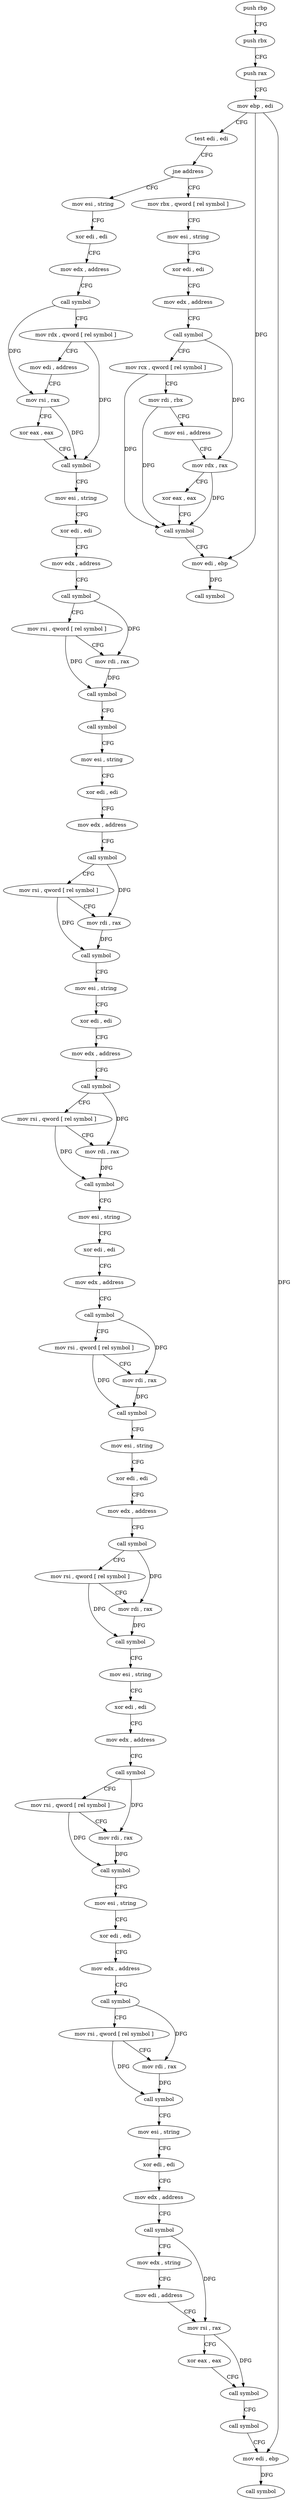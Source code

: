 digraph "func" {
"4200272" [label = "push rbp" ]
"4200273" [label = "push rbx" ]
"4200274" [label = "push rax" ]
"4200275" [label = "mov ebp , edi" ]
"4200277" [label = "test edi , edi" ]
"4200279" [label = "jne address" ]
"4200602" [label = "mov rbx , qword [ rel symbol ]" ]
"4200285" [label = "mov esi , string" ]
"4200609" [label = "mov esi , string" ]
"4200614" [label = "xor edi , edi" ]
"4200616" [label = "mov edx , address" ]
"4200621" [label = "call symbol" ]
"4200626" [label = "mov rcx , qword [ rel symbol ]" ]
"4200633" [label = "mov rdi , rbx" ]
"4200636" [label = "mov esi , address" ]
"4200641" [label = "mov rdx , rax" ]
"4200644" [label = "xor eax , eax" ]
"4200646" [label = "call symbol" ]
"4200651" [label = "mov edi , ebp" ]
"4200653" [label = "call symbol" ]
"4200290" [label = "xor edi , edi" ]
"4200292" [label = "mov edx , address" ]
"4200297" [label = "call symbol" ]
"4200302" [label = "mov rdx , qword [ rel symbol ]" ]
"4200309" [label = "mov edi , address" ]
"4200314" [label = "mov rsi , rax" ]
"4200317" [label = "xor eax , eax" ]
"4200319" [label = "call symbol" ]
"4200324" [label = "mov esi , string" ]
"4200329" [label = "xor edi , edi" ]
"4200331" [label = "mov edx , address" ]
"4200336" [label = "call symbol" ]
"4200341" [label = "mov rsi , qword [ rel symbol ]" ]
"4200348" [label = "mov rdi , rax" ]
"4200351" [label = "call symbol" ]
"4200356" [label = "call symbol" ]
"4200361" [label = "mov esi , string" ]
"4200366" [label = "xor edi , edi" ]
"4200368" [label = "mov edx , address" ]
"4200373" [label = "call symbol" ]
"4200378" [label = "mov rsi , qword [ rel symbol ]" ]
"4200385" [label = "mov rdi , rax" ]
"4200388" [label = "call symbol" ]
"4200393" [label = "mov esi , string" ]
"4200398" [label = "xor edi , edi" ]
"4200400" [label = "mov edx , address" ]
"4200405" [label = "call symbol" ]
"4200410" [label = "mov rsi , qword [ rel symbol ]" ]
"4200417" [label = "mov rdi , rax" ]
"4200420" [label = "call symbol" ]
"4200425" [label = "mov esi , string" ]
"4200430" [label = "xor edi , edi" ]
"4200432" [label = "mov edx , address" ]
"4200437" [label = "call symbol" ]
"4200442" [label = "mov rsi , qword [ rel symbol ]" ]
"4200449" [label = "mov rdi , rax" ]
"4200452" [label = "call symbol" ]
"4200457" [label = "mov esi , string" ]
"4200462" [label = "xor edi , edi" ]
"4200464" [label = "mov edx , address" ]
"4200469" [label = "call symbol" ]
"4200474" [label = "mov rsi , qword [ rel symbol ]" ]
"4200481" [label = "mov rdi , rax" ]
"4200484" [label = "call symbol" ]
"4200489" [label = "mov esi , string" ]
"4200494" [label = "xor edi , edi" ]
"4200496" [label = "mov edx , address" ]
"4200501" [label = "call symbol" ]
"4200506" [label = "mov rsi , qword [ rel symbol ]" ]
"4200513" [label = "mov rdi , rax" ]
"4200516" [label = "call symbol" ]
"4200521" [label = "mov esi , string" ]
"4200526" [label = "xor edi , edi" ]
"4200528" [label = "mov edx , address" ]
"4200533" [label = "call symbol" ]
"4200538" [label = "mov rsi , qword [ rel symbol ]" ]
"4200545" [label = "mov rdi , rax" ]
"4200548" [label = "call symbol" ]
"4200553" [label = "mov esi , string" ]
"4200558" [label = "xor edi , edi" ]
"4200560" [label = "mov edx , address" ]
"4200565" [label = "call symbol" ]
"4200570" [label = "mov edx , string" ]
"4200575" [label = "mov edi , address" ]
"4200580" [label = "mov rsi , rax" ]
"4200583" [label = "xor eax , eax" ]
"4200585" [label = "call symbol" ]
"4200590" [label = "call symbol" ]
"4200595" [label = "mov edi , ebp" ]
"4200597" [label = "call symbol" ]
"4200272" -> "4200273" [ label = "CFG" ]
"4200273" -> "4200274" [ label = "CFG" ]
"4200274" -> "4200275" [ label = "CFG" ]
"4200275" -> "4200277" [ label = "CFG" ]
"4200275" -> "4200651" [ label = "DFG" ]
"4200275" -> "4200595" [ label = "DFG" ]
"4200277" -> "4200279" [ label = "CFG" ]
"4200279" -> "4200602" [ label = "CFG" ]
"4200279" -> "4200285" [ label = "CFG" ]
"4200602" -> "4200609" [ label = "CFG" ]
"4200285" -> "4200290" [ label = "CFG" ]
"4200609" -> "4200614" [ label = "CFG" ]
"4200614" -> "4200616" [ label = "CFG" ]
"4200616" -> "4200621" [ label = "CFG" ]
"4200621" -> "4200626" [ label = "CFG" ]
"4200621" -> "4200641" [ label = "DFG" ]
"4200626" -> "4200633" [ label = "CFG" ]
"4200626" -> "4200646" [ label = "DFG" ]
"4200633" -> "4200636" [ label = "CFG" ]
"4200633" -> "4200646" [ label = "DFG" ]
"4200636" -> "4200641" [ label = "CFG" ]
"4200641" -> "4200644" [ label = "CFG" ]
"4200641" -> "4200646" [ label = "DFG" ]
"4200644" -> "4200646" [ label = "CFG" ]
"4200646" -> "4200651" [ label = "CFG" ]
"4200651" -> "4200653" [ label = "DFG" ]
"4200290" -> "4200292" [ label = "CFG" ]
"4200292" -> "4200297" [ label = "CFG" ]
"4200297" -> "4200302" [ label = "CFG" ]
"4200297" -> "4200314" [ label = "DFG" ]
"4200302" -> "4200309" [ label = "CFG" ]
"4200302" -> "4200319" [ label = "DFG" ]
"4200309" -> "4200314" [ label = "CFG" ]
"4200314" -> "4200317" [ label = "CFG" ]
"4200314" -> "4200319" [ label = "DFG" ]
"4200317" -> "4200319" [ label = "CFG" ]
"4200319" -> "4200324" [ label = "CFG" ]
"4200324" -> "4200329" [ label = "CFG" ]
"4200329" -> "4200331" [ label = "CFG" ]
"4200331" -> "4200336" [ label = "CFG" ]
"4200336" -> "4200341" [ label = "CFG" ]
"4200336" -> "4200348" [ label = "DFG" ]
"4200341" -> "4200348" [ label = "CFG" ]
"4200341" -> "4200351" [ label = "DFG" ]
"4200348" -> "4200351" [ label = "DFG" ]
"4200351" -> "4200356" [ label = "CFG" ]
"4200356" -> "4200361" [ label = "CFG" ]
"4200361" -> "4200366" [ label = "CFG" ]
"4200366" -> "4200368" [ label = "CFG" ]
"4200368" -> "4200373" [ label = "CFG" ]
"4200373" -> "4200378" [ label = "CFG" ]
"4200373" -> "4200385" [ label = "DFG" ]
"4200378" -> "4200385" [ label = "CFG" ]
"4200378" -> "4200388" [ label = "DFG" ]
"4200385" -> "4200388" [ label = "DFG" ]
"4200388" -> "4200393" [ label = "CFG" ]
"4200393" -> "4200398" [ label = "CFG" ]
"4200398" -> "4200400" [ label = "CFG" ]
"4200400" -> "4200405" [ label = "CFG" ]
"4200405" -> "4200410" [ label = "CFG" ]
"4200405" -> "4200417" [ label = "DFG" ]
"4200410" -> "4200417" [ label = "CFG" ]
"4200410" -> "4200420" [ label = "DFG" ]
"4200417" -> "4200420" [ label = "DFG" ]
"4200420" -> "4200425" [ label = "CFG" ]
"4200425" -> "4200430" [ label = "CFG" ]
"4200430" -> "4200432" [ label = "CFG" ]
"4200432" -> "4200437" [ label = "CFG" ]
"4200437" -> "4200442" [ label = "CFG" ]
"4200437" -> "4200449" [ label = "DFG" ]
"4200442" -> "4200449" [ label = "CFG" ]
"4200442" -> "4200452" [ label = "DFG" ]
"4200449" -> "4200452" [ label = "DFG" ]
"4200452" -> "4200457" [ label = "CFG" ]
"4200457" -> "4200462" [ label = "CFG" ]
"4200462" -> "4200464" [ label = "CFG" ]
"4200464" -> "4200469" [ label = "CFG" ]
"4200469" -> "4200474" [ label = "CFG" ]
"4200469" -> "4200481" [ label = "DFG" ]
"4200474" -> "4200481" [ label = "CFG" ]
"4200474" -> "4200484" [ label = "DFG" ]
"4200481" -> "4200484" [ label = "DFG" ]
"4200484" -> "4200489" [ label = "CFG" ]
"4200489" -> "4200494" [ label = "CFG" ]
"4200494" -> "4200496" [ label = "CFG" ]
"4200496" -> "4200501" [ label = "CFG" ]
"4200501" -> "4200506" [ label = "CFG" ]
"4200501" -> "4200513" [ label = "DFG" ]
"4200506" -> "4200513" [ label = "CFG" ]
"4200506" -> "4200516" [ label = "DFG" ]
"4200513" -> "4200516" [ label = "DFG" ]
"4200516" -> "4200521" [ label = "CFG" ]
"4200521" -> "4200526" [ label = "CFG" ]
"4200526" -> "4200528" [ label = "CFG" ]
"4200528" -> "4200533" [ label = "CFG" ]
"4200533" -> "4200538" [ label = "CFG" ]
"4200533" -> "4200545" [ label = "DFG" ]
"4200538" -> "4200545" [ label = "CFG" ]
"4200538" -> "4200548" [ label = "DFG" ]
"4200545" -> "4200548" [ label = "DFG" ]
"4200548" -> "4200553" [ label = "CFG" ]
"4200553" -> "4200558" [ label = "CFG" ]
"4200558" -> "4200560" [ label = "CFG" ]
"4200560" -> "4200565" [ label = "CFG" ]
"4200565" -> "4200570" [ label = "CFG" ]
"4200565" -> "4200580" [ label = "DFG" ]
"4200570" -> "4200575" [ label = "CFG" ]
"4200575" -> "4200580" [ label = "CFG" ]
"4200580" -> "4200583" [ label = "CFG" ]
"4200580" -> "4200585" [ label = "DFG" ]
"4200583" -> "4200585" [ label = "CFG" ]
"4200585" -> "4200590" [ label = "CFG" ]
"4200590" -> "4200595" [ label = "CFG" ]
"4200595" -> "4200597" [ label = "DFG" ]
}
